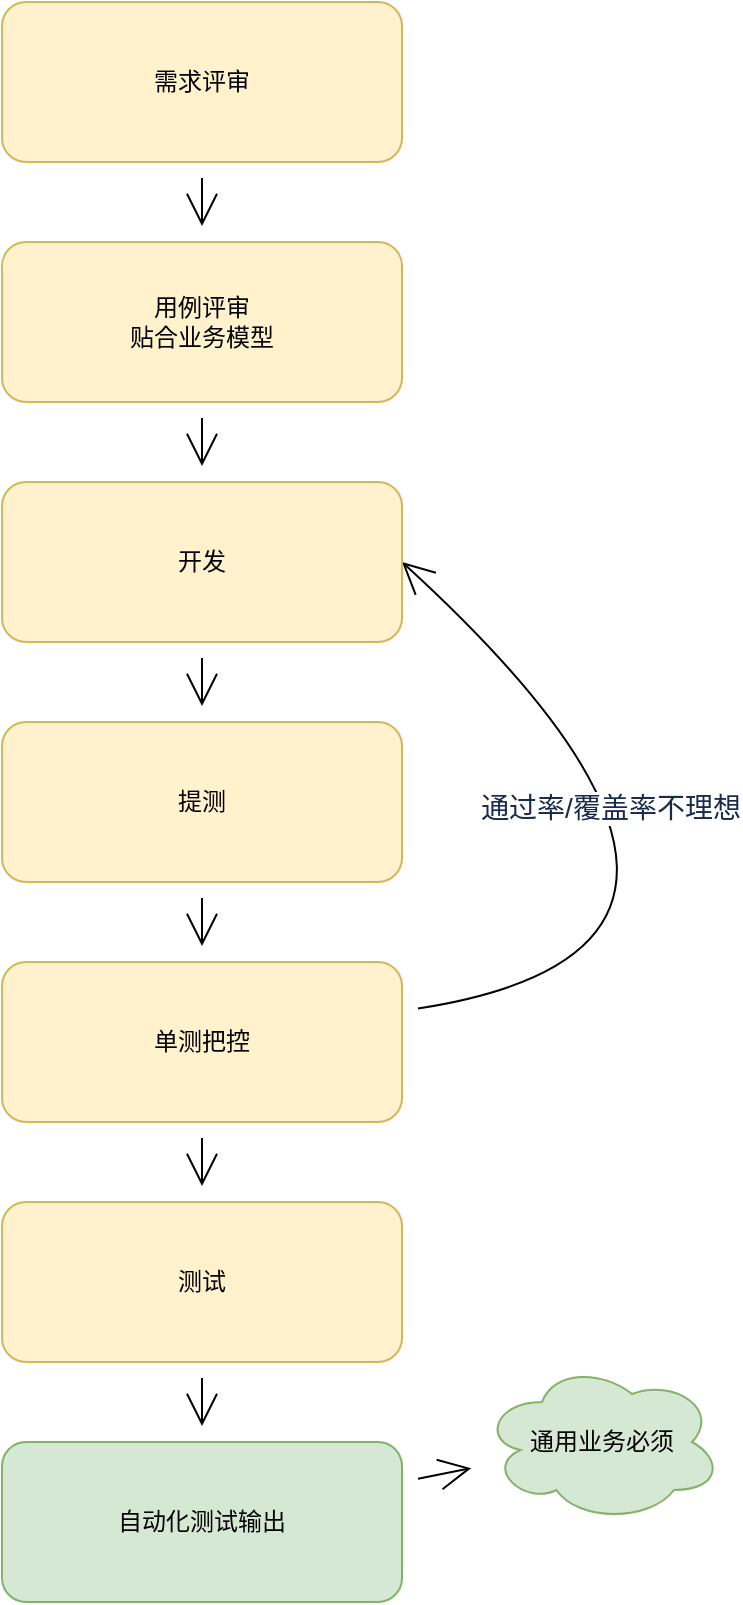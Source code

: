 <mxfile version="15.3.4" type="github">
  <diagram id="TWiHrpcFwOdGz3wL10nc" name="Page-1">
    <mxGraphModel dx="2066" dy="1131" grid="1" gridSize="10" guides="1" tooltips="1" connect="1" arrows="1" fold="1" page="1" pageScale="1" pageWidth="827" pageHeight="1169" math="0" shadow="0">
      <root>
        <mxCell id="0" />
        <mxCell id="1" parent="0" />
        <mxCell id="Qmrg40c5jwhxQXg3GHlc-8" value="" style="edgeStyle=none;curved=1;rounded=0;orthogonalLoop=1;jettySize=auto;html=1;endArrow=open;startSize=14;endSize=14;sourcePerimeterSpacing=8;targetPerimeterSpacing=8;" edge="1" parent="1" source="Qmrg40c5jwhxQXg3GHlc-1" target="Qmrg40c5jwhxQXg3GHlc-3">
          <mxGeometry relative="1" as="geometry" />
        </mxCell>
        <mxCell id="Qmrg40c5jwhxQXg3GHlc-1" value="需求评审" style="rounded=1;whiteSpace=wrap;html=1;hachureGap=4;pointerEvents=0;fillColor=#fff2cc;strokeColor=#d6b656;" vertex="1" parent="1">
          <mxGeometry x="200" y="160" width="200" height="80" as="geometry" />
        </mxCell>
        <mxCell id="Qmrg40c5jwhxQXg3GHlc-9" value="" style="edgeStyle=none;curved=1;rounded=0;orthogonalLoop=1;jettySize=auto;html=1;endArrow=open;startSize=14;endSize=14;sourcePerimeterSpacing=8;targetPerimeterSpacing=8;" edge="1" parent="1" source="Qmrg40c5jwhxQXg3GHlc-3" target="Qmrg40c5jwhxQXg3GHlc-6">
          <mxGeometry relative="1" as="geometry" />
        </mxCell>
        <mxCell id="Qmrg40c5jwhxQXg3GHlc-3" value="用例评审&lt;br&gt;贴合业务模型" style="rounded=1;whiteSpace=wrap;html=1;hachureGap=4;pointerEvents=0;fillColor=#fff2cc;strokeColor=#d6b656;" vertex="1" parent="1">
          <mxGeometry x="200" y="280" width="200" height="80" as="geometry" />
        </mxCell>
        <mxCell id="Qmrg40c5jwhxQXg3GHlc-11" value="" style="edgeStyle=none;curved=1;rounded=0;orthogonalLoop=1;jettySize=auto;html=1;endArrow=open;startSize=14;endSize=14;sourcePerimeterSpacing=8;targetPerimeterSpacing=8;" edge="1" parent="1" source="Qmrg40c5jwhxQXg3GHlc-4" target="Qmrg40c5jwhxQXg3GHlc-5">
          <mxGeometry relative="1" as="geometry" />
        </mxCell>
        <mxCell id="Qmrg40c5jwhxQXg3GHlc-4" value="提测" style="rounded=1;whiteSpace=wrap;html=1;hachureGap=4;pointerEvents=0;fillColor=#fff2cc;strokeColor=#d6b656;" vertex="1" parent="1">
          <mxGeometry x="200" y="520" width="200" height="80" as="geometry" />
        </mxCell>
        <mxCell id="Qmrg40c5jwhxQXg3GHlc-12" value="" style="edgeStyle=none;curved=1;rounded=0;orthogonalLoop=1;jettySize=auto;html=1;endArrow=open;startSize=14;endSize=14;sourcePerimeterSpacing=8;targetPerimeterSpacing=8;" edge="1" parent="1" source="Qmrg40c5jwhxQXg3GHlc-5" target="Qmrg40c5jwhxQXg3GHlc-7">
          <mxGeometry relative="1" as="geometry" />
        </mxCell>
        <mxCell id="Qmrg40c5jwhxQXg3GHlc-13" style="edgeStyle=none;curved=1;rounded=0;orthogonalLoop=1;jettySize=auto;html=1;entryX=1;entryY=0.5;entryDx=0;entryDy=0;endArrow=open;startSize=14;endSize=14;sourcePerimeterSpacing=8;targetPerimeterSpacing=8;" edge="1" parent="1" source="Qmrg40c5jwhxQXg3GHlc-5" target="Qmrg40c5jwhxQXg3GHlc-6">
          <mxGeometry relative="1" as="geometry">
            <Array as="points">
              <mxPoint x="610" y="632" />
            </Array>
          </mxGeometry>
        </mxCell>
        <mxCell id="Qmrg40c5jwhxQXg3GHlc-14" value="&lt;span style=&quot;color: rgb(23 , 43 , 77) ; font-family: , , &amp;#34;segoe ui&amp;#34; , &amp;#34;roboto&amp;#34; , &amp;#34;oxygen&amp;#34; , &amp;#34;ubuntu&amp;#34; , &amp;#34;fira sans&amp;#34; , &amp;#34;droid sans&amp;#34; , &amp;#34;helvetica neue&amp;#34; , sans-serif ; font-size: 14px ; text-align: left&quot;&gt;通过率/覆盖率不理想&lt;/span&gt;" style="edgeLabel;html=1;align=center;verticalAlign=middle;resizable=0;points=[];" vertex="1" connectable="0" parent="Qmrg40c5jwhxQXg3GHlc-13">
          <mxGeometry x="0.352" y="21" relative="1" as="geometry">
            <mxPoint x="1" as="offset" />
          </mxGeometry>
        </mxCell>
        <mxCell id="Qmrg40c5jwhxQXg3GHlc-5" value="单测把控" style="rounded=1;whiteSpace=wrap;html=1;hachureGap=4;pointerEvents=0;fillColor=#fff2cc;strokeColor=#d6b656;" vertex="1" parent="1">
          <mxGeometry x="200" y="640" width="200" height="80" as="geometry" />
        </mxCell>
        <mxCell id="Qmrg40c5jwhxQXg3GHlc-10" value="" style="edgeStyle=none;curved=1;rounded=0;orthogonalLoop=1;jettySize=auto;html=1;endArrow=open;startSize=14;endSize=14;sourcePerimeterSpacing=8;targetPerimeterSpacing=8;" edge="1" parent="1" source="Qmrg40c5jwhxQXg3GHlc-6" target="Qmrg40c5jwhxQXg3GHlc-4">
          <mxGeometry relative="1" as="geometry" />
        </mxCell>
        <mxCell id="Qmrg40c5jwhxQXg3GHlc-6" value="开发" style="rounded=1;whiteSpace=wrap;html=1;hachureGap=4;pointerEvents=0;fillColor=#fff2cc;strokeColor=#d6b656;" vertex="1" parent="1">
          <mxGeometry x="200" y="400" width="200" height="80" as="geometry" />
        </mxCell>
        <mxCell id="Qmrg40c5jwhxQXg3GHlc-16" value="" style="edgeStyle=none;curved=1;rounded=0;orthogonalLoop=1;jettySize=auto;html=1;endArrow=open;startSize=14;endSize=14;sourcePerimeterSpacing=8;targetPerimeterSpacing=8;" edge="1" parent="1" source="Qmrg40c5jwhxQXg3GHlc-7" target="Qmrg40c5jwhxQXg3GHlc-15">
          <mxGeometry relative="1" as="geometry" />
        </mxCell>
        <mxCell id="Qmrg40c5jwhxQXg3GHlc-7" value="测试" style="rounded=1;whiteSpace=wrap;html=1;hachureGap=4;pointerEvents=0;fillColor=#fff2cc;strokeColor=#d6b656;" vertex="1" parent="1">
          <mxGeometry x="200" y="760" width="200" height="80" as="geometry" />
        </mxCell>
        <mxCell id="Qmrg40c5jwhxQXg3GHlc-18" value="" style="edgeStyle=none;curved=1;rounded=0;orthogonalLoop=1;jettySize=auto;html=1;endArrow=open;startSize=14;endSize=14;sourcePerimeterSpacing=8;targetPerimeterSpacing=8;" edge="1" parent="1" source="Qmrg40c5jwhxQXg3GHlc-15" target="Qmrg40c5jwhxQXg3GHlc-17">
          <mxGeometry relative="1" as="geometry" />
        </mxCell>
        <mxCell id="Qmrg40c5jwhxQXg3GHlc-15" value="自动化测试输出" style="rounded=1;whiteSpace=wrap;html=1;hachureGap=4;pointerEvents=0;fillColor=#d5e8d4;strokeColor=#82b366;" vertex="1" parent="1">
          <mxGeometry x="200" y="880" width="200" height="80" as="geometry" />
        </mxCell>
        <mxCell id="Qmrg40c5jwhxQXg3GHlc-17" value="通用业务必须" style="ellipse;shape=cloud;whiteSpace=wrap;html=1;rounded=1;strokeColor=#82b366;fillColor=#d5e8d4;hachureGap=4;" vertex="1" parent="1">
          <mxGeometry x="440" y="840" width="120" height="80" as="geometry" />
        </mxCell>
      </root>
    </mxGraphModel>
  </diagram>
</mxfile>
